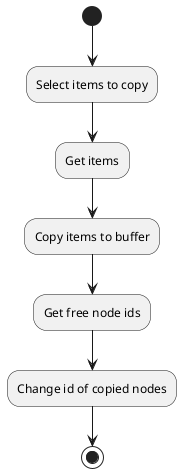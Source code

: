 @startuml


  (*) --> "Select items to copy"
   "Change id of copied nodes" --> (*)

    "Select items to copy" --> "Get items"
    "Get free node ids" --> "Change id of copied nodes"

  "Get items" --> "Copy items to buffer"

    "Copy items to buffer" --> "Get free node ids"



@enduml